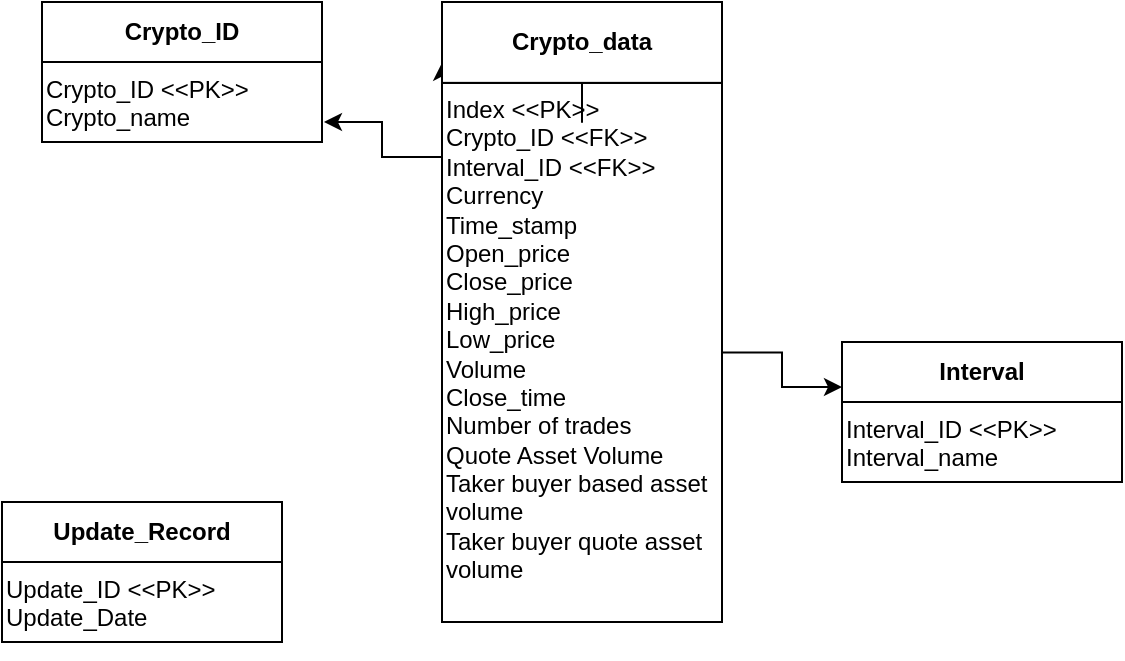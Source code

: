 <mxfile version="26.2.9">
  <diagram name="Page-1" id="RP7NdtQAlVJzLvOLPgYq">
    <mxGraphModel dx="1428" dy="751" grid="1" gridSize="10" guides="1" tooltips="1" connect="1" arrows="1" fold="1" page="1" pageScale="1" pageWidth="850" pageHeight="1100" math="0" shadow="0">
      <root>
        <mxCell id="0" />
        <mxCell id="1" parent="0" />
        <mxCell id="9Vz1PJ25cp8Tzlcrsaui-2" value="" style="group;movable=1;resizable=1;rotatable=1;deletable=1;editable=1;locked=0;connectable=1;" parent="1" vertex="1" connectable="0">
          <mxGeometry x="120" y="110" width="140" height="70" as="geometry" />
        </mxCell>
        <mxCell id="9Vz1PJ25cp8Tzlcrsaui-3" value="&lt;div&gt;Crypto_ID &amp;lt;&amp;lt;PK&amp;gt;&amp;gt;&lt;/div&gt;&lt;div&gt;Crypto_name&lt;/div&gt;" style="whiteSpace=wrap;html=1;verticalAlign=top;align=left;movable=1;resizable=1;rotatable=1;deletable=1;editable=1;locked=0;connectable=1;" parent="9Vz1PJ25cp8Tzlcrsaui-2" vertex="1">
          <mxGeometry y="30" width="140" height="40" as="geometry" />
        </mxCell>
        <mxCell id="9Vz1PJ25cp8Tzlcrsaui-4" value="&lt;b&gt;Crypto_ID&lt;/b&gt;" style="rounded=0;whiteSpace=wrap;html=1;movable=1;resizable=1;rotatable=1;deletable=1;editable=1;locked=0;connectable=1;" parent="9Vz1PJ25cp8Tzlcrsaui-2" vertex="1">
          <mxGeometry width="140" height="30" as="geometry" />
        </mxCell>
        <mxCell id="9Vz1PJ25cp8Tzlcrsaui-5" style="edgeStyle=orthogonalEdgeStyle;rounded=0;orthogonalLoop=1;jettySize=auto;html=1;exitX=0.5;exitY=1;exitDx=0;exitDy=0;" parent="9Vz1PJ25cp8Tzlcrsaui-2" source="9Vz1PJ25cp8Tzlcrsaui-3" target="9Vz1PJ25cp8Tzlcrsaui-3" edge="1">
          <mxGeometry relative="1" as="geometry" />
        </mxCell>
        <mxCell id="9Vz1PJ25cp8Tzlcrsaui-14" value="" style="group;movable=1;resizable=1;rotatable=1;deletable=1;editable=1;locked=0;connectable=1;" parent="1" vertex="1" connectable="0">
          <mxGeometry x="320" y="110" width="140" height="310" as="geometry" />
        </mxCell>
        <mxCell id="9Vz1PJ25cp8Tzlcrsaui-23" style="edgeStyle=orthogonalEdgeStyle;rounded=0;orthogonalLoop=1;jettySize=auto;html=1;exitX=0;exitY=0;exitDx=0;exitDy=0;entryX=0;entryY=0.75;entryDx=0;entryDy=0;" parent="9Vz1PJ25cp8Tzlcrsaui-14" source="9Vz1PJ25cp8Tzlcrsaui-15" target="9Vz1PJ25cp8Tzlcrsaui-16" edge="1">
          <mxGeometry relative="1" as="geometry" />
        </mxCell>
        <mxCell id="9Vz1PJ25cp8Tzlcrsaui-15" value="&lt;div&gt;Index&amp;nbsp;&amp;lt;&amp;lt;PK&amp;gt;&amp;gt; &lt;br&gt;&lt;/div&gt;&lt;div&gt;Crypto_ID &amp;lt;&amp;lt;FK&amp;gt;&amp;gt;&lt;/div&gt;&lt;div&gt;Interval_ID &amp;lt;&amp;lt;FK&amp;gt;&amp;gt;&lt;/div&gt;&lt;div&gt;Currency&lt;/div&gt;&lt;div&gt;Time_stamp &lt;br&gt;&lt;/div&gt;&lt;div&gt;Open_price&lt;/div&gt;&lt;div&gt;Close_price&lt;/div&gt;&lt;div&gt;High_price&lt;/div&gt;&lt;div&gt;Low_price&lt;/div&gt;&lt;div&gt;Volume&lt;/div&gt;&lt;div&gt;Close_time&lt;/div&gt;&lt;div&gt;Number of trades&lt;/div&gt;&lt;div&gt;Quote Asset Volume&lt;/div&gt;&lt;div&gt;Taker buyer based asset volume&lt;/div&gt;&lt;div&gt;Taker buyer quote asset volume&lt;/div&gt;&lt;div&gt;&lt;br&gt;&lt;/div&gt;" style="whiteSpace=wrap;html=1;verticalAlign=top;align=left;movable=1;resizable=1;rotatable=1;deletable=1;editable=1;locked=0;connectable=1;" parent="9Vz1PJ25cp8Tzlcrsaui-14" vertex="1">
          <mxGeometry y="40.435" width="140" height="269.565" as="geometry" />
        </mxCell>
        <mxCell id="9Vz1PJ25cp8Tzlcrsaui-28" value="" style="edgeStyle=orthogonalEdgeStyle;rounded=0;orthogonalLoop=1;jettySize=auto;html=1;" parent="9Vz1PJ25cp8Tzlcrsaui-14" source="9Vz1PJ25cp8Tzlcrsaui-16" target="9Vz1PJ25cp8Tzlcrsaui-15" edge="1">
          <mxGeometry relative="1" as="geometry" />
        </mxCell>
        <mxCell id="9Vz1PJ25cp8Tzlcrsaui-16" value="&lt;b&gt;Crypto_data&lt;/b&gt;" style="rounded=0;whiteSpace=wrap;html=1;movable=1;resizable=1;rotatable=1;deletable=1;editable=1;locked=0;connectable=1;" parent="9Vz1PJ25cp8Tzlcrsaui-14" vertex="1">
          <mxGeometry width="140" height="40.435" as="geometry" />
        </mxCell>
        <mxCell id="9Vz1PJ25cp8Tzlcrsaui-17" style="edgeStyle=orthogonalEdgeStyle;rounded=0;orthogonalLoop=1;jettySize=auto;html=1;exitX=0.5;exitY=1;exitDx=0;exitDy=0;" parent="9Vz1PJ25cp8Tzlcrsaui-14" source="9Vz1PJ25cp8Tzlcrsaui-15" target="9Vz1PJ25cp8Tzlcrsaui-15" edge="1">
          <mxGeometry relative="1" as="geometry" />
        </mxCell>
        <mxCell id="9Vz1PJ25cp8Tzlcrsaui-19" value="" style="group;movable=1;resizable=1;rotatable=1;deletable=1;editable=1;locked=0;connectable=1;" parent="1" vertex="1" connectable="0">
          <mxGeometry x="520" y="280" width="140" height="70" as="geometry" />
        </mxCell>
        <mxCell id="9Vz1PJ25cp8Tzlcrsaui-20" value="&lt;div&gt;Interval_ID &amp;lt;&amp;lt;PK&amp;gt;&amp;gt;&lt;/div&gt;&lt;div&gt;Interval_name&lt;/div&gt;" style="whiteSpace=wrap;html=1;verticalAlign=top;align=left;movable=1;resizable=1;rotatable=1;deletable=1;editable=1;locked=0;connectable=1;" parent="9Vz1PJ25cp8Tzlcrsaui-19" vertex="1">
          <mxGeometry y="30" width="140" height="40" as="geometry" />
        </mxCell>
        <mxCell id="9Vz1PJ25cp8Tzlcrsaui-21" value="&lt;b&gt;Interval&lt;/b&gt;" style="rounded=0;whiteSpace=wrap;html=1;movable=1;resizable=1;rotatable=1;deletable=1;editable=1;locked=0;connectable=1;" parent="9Vz1PJ25cp8Tzlcrsaui-19" vertex="1">
          <mxGeometry width="140" height="30" as="geometry" />
        </mxCell>
        <mxCell id="9Vz1PJ25cp8Tzlcrsaui-22" style="edgeStyle=orthogonalEdgeStyle;rounded=0;orthogonalLoop=1;jettySize=auto;html=1;exitX=0.5;exitY=1;exitDx=0;exitDy=0;" parent="9Vz1PJ25cp8Tzlcrsaui-19" source="9Vz1PJ25cp8Tzlcrsaui-20" target="9Vz1PJ25cp8Tzlcrsaui-20" edge="1">
          <mxGeometry relative="1" as="geometry" />
        </mxCell>
        <mxCell id="9Vz1PJ25cp8Tzlcrsaui-24" style="edgeStyle=orthogonalEdgeStyle;rounded=0;orthogonalLoop=1;jettySize=auto;html=1;exitX=0;exitY=0.25;exitDx=0;exitDy=0;entryX=1.007;entryY=0.857;entryDx=0;entryDy=0;entryPerimeter=0;" parent="1" source="9Vz1PJ25cp8Tzlcrsaui-14" target="9Vz1PJ25cp8Tzlcrsaui-2" edge="1">
          <mxGeometry relative="1" as="geometry" />
        </mxCell>
        <mxCell id="9Vz1PJ25cp8Tzlcrsaui-27" style="edgeStyle=orthogonalEdgeStyle;rounded=0;orthogonalLoop=1;jettySize=auto;html=1;exitX=1;exitY=0.5;exitDx=0;exitDy=0;entryX=0;entryY=0.75;entryDx=0;entryDy=0;" parent="1" source="9Vz1PJ25cp8Tzlcrsaui-15" target="9Vz1PJ25cp8Tzlcrsaui-21" edge="1">
          <mxGeometry relative="1" as="geometry" />
        </mxCell>
        <mxCell id="gmgoJXH9ZE5CRzlR4Wxb-2" value="" style="group;movable=1;resizable=1;rotatable=1;deletable=1;editable=1;locked=0;connectable=1;" vertex="1" connectable="0" parent="1">
          <mxGeometry x="100" y="360" width="140" height="70" as="geometry" />
        </mxCell>
        <mxCell id="gmgoJXH9ZE5CRzlR4Wxb-3" value="&lt;div&gt;Update_ID &amp;lt;&amp;lt;PK&amp;gt;&amp;gt;&lt;/div&gt;&lt;div&gt;Update_Date&lt;/div&gt;" style="whiteSpace=wrap;html=1;verticalAlign=top;align=left;movable=1;resizable=1;rotatable=1;deletable=1;editable=1;locked=0;connectable=1;" vertex="1" parent="gmgoJXH9ZE5CRzlR4Wxb-2">
          <mxGeometry y="30" width="140" height="40" as="geometry" />
        </mxCell>
        <mxCell id="gmgoJXH9ZE5CRzlR4Wxb-4" value="&lt;b&gt;Update_Record&lt;/b&gt;" style="rounded=0;whiteSpace=wrap;html=1;movable=1;resizable=1;rotatable=1;deletable=1;editable=1;locked=0;connectable=1;" vertex="1" parent="gmgoJXH9ZE5CRzlR4Wxb-2">
          <mxGeometry width="140" height="30" as="geometry" />
        </mxCell>
        <mxCell id="gmgoJXH9ZE5CRzlR4Wxb-5" style="edgeStyle=orthogonalEdgeStyle;rounded=0;orthogonalLoop=1;jettySize=auto;html=1;exitX=0.5;exitY=1;exitDx=0;exitDy=0;" edge="1" parent="gmgoJXH9ZE5CRzlR4Wxb-2" source="gmgoJXH9ZE5CRzlR4Wxb-3" target="gmgoJXH9ZE5CRzlR4Wxb-3">
          <mxGeometry relative="1" as="geometry" />
        </mxCell>
      </root>
    </mxGraphModel>
  </diagram>
</mxfile>
